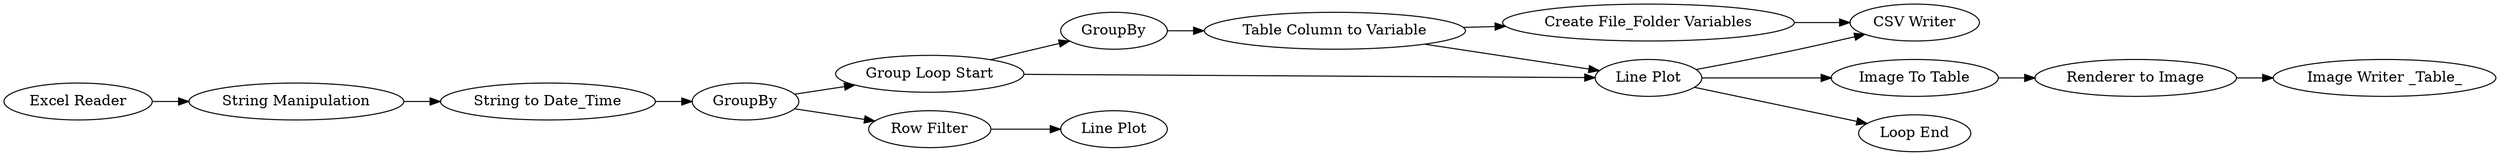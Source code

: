 digraph {
	"6111205995244820655_45" [label="Excel Reader"]
	"6111205995244820655_46" [label=GroupBy]
	"6111205995244820655_59" [label=GroupBy]
	"6111205995244820655_64" [label="Renderer to Image"]
	"6111205995244820655_65" [label="Image Writer _Table_"]
	"6111205995244820655_58" [label="Table Column to Variable"]
	"6111205995244820655_62" [label="Create File_Folder Variables"]
	"6111205995244820655_53" [label="Group Loop Start"]
	"6111205995244820655_63" [label="Image To Table"]
	"6111205995244820655_55" [label="Loop End"]
	"6111205995244820655_51" [label="String to Date_Time"]
	"6111205995244820655_54" [label="Line Plot"]
	"6111205995244820655_52" [label="Line Plot"]
	"6111205995244820655_57" [label="CSV Writer"]
	"6111205995244820655_49" [label="Row Filter"]
	"6111205995244820655_48" [label="String Manipulation"]
	"6111205995244820655_58" -> "6111205995244820655_54"
	"6111205995244820655_51" -> "6111205995244820655_46"
	"6111205995244820655_54" -> "6111205995244820655_55"
	"6111205995244820655_54" -> "6111205995244820655_57"
	"6111205995244820655_48" -> "6111205995244820655_51"
	"6111205995244820655_63" -> "6111205995244820655_64"
	"6111205995244820655_59" -> "6111205995244820655_58"
	"6111205995244820655_64" -> "6111205995244820655_65"
	"6111205995244820655_53" -> "6111205995244820655_54"
	"6111205995244820655_45" -> "6111205995244820655_48"
	"6111205995244820655_46" -> "6111205995244820655_49"
	"6111205995244820655_46" -> "6111205995244820655_53"
	"6111205995244820655_62" -> "6111205995244820655_57"
	"6111205995244820655_54" -> "6111205995244820655_63"
	"6111205995244820655_49" -> "6111205995244820655_52"
	"6111205995244820655_53" -> "6111205995244820655_59"
	"6111205995244820655_58" -> "6111205995244820655_62"
	rankdir=LR
}
